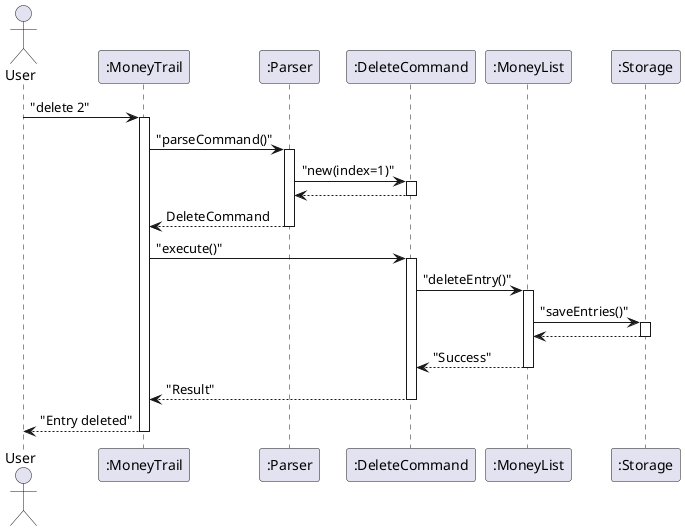 @startuml Delete_Sequence_Activation
actor User
participant MoneyTrail as ":MoneyTrail"
participant Parser as ":Parser"
participant DeleteCommand as ":DeleteCommand"
participant MoneyList as ":MoneyList"
participant Storage as ":Storage"

User -> MoneyTrail : "delete 2"
activate MoneyTrail
MoneyTrail -> Parser : "parseCommand()"
activate Parser
Parser -> DeleteCommand : "new(index=1)"
activate DeleteCommand
DeleteCommand --> Parser
deactivate DeleteCommand
Parser --> MoneyTrail : DeleteCommand
deactivate Parser

MoneyTrail -> DeleteCommand : "execute()"
activate DeleteCommand
DeleteCommand -> MoneyList : "deleteEntry()"
activate MoneyList
MoneyList -> Storage : "saveEntries()"
activate Storage
Storage --> MoneyList
deactivate Storage
MoneyList --> DeleteCommand : "Success"
deactivate MoneyList
DeleteCommand --> MoneyTrail : "Result"
deactivate DeleteCommand
MoneyTrail --> User : "Entry deleted"
deactivate MoneyTrail
@enduml